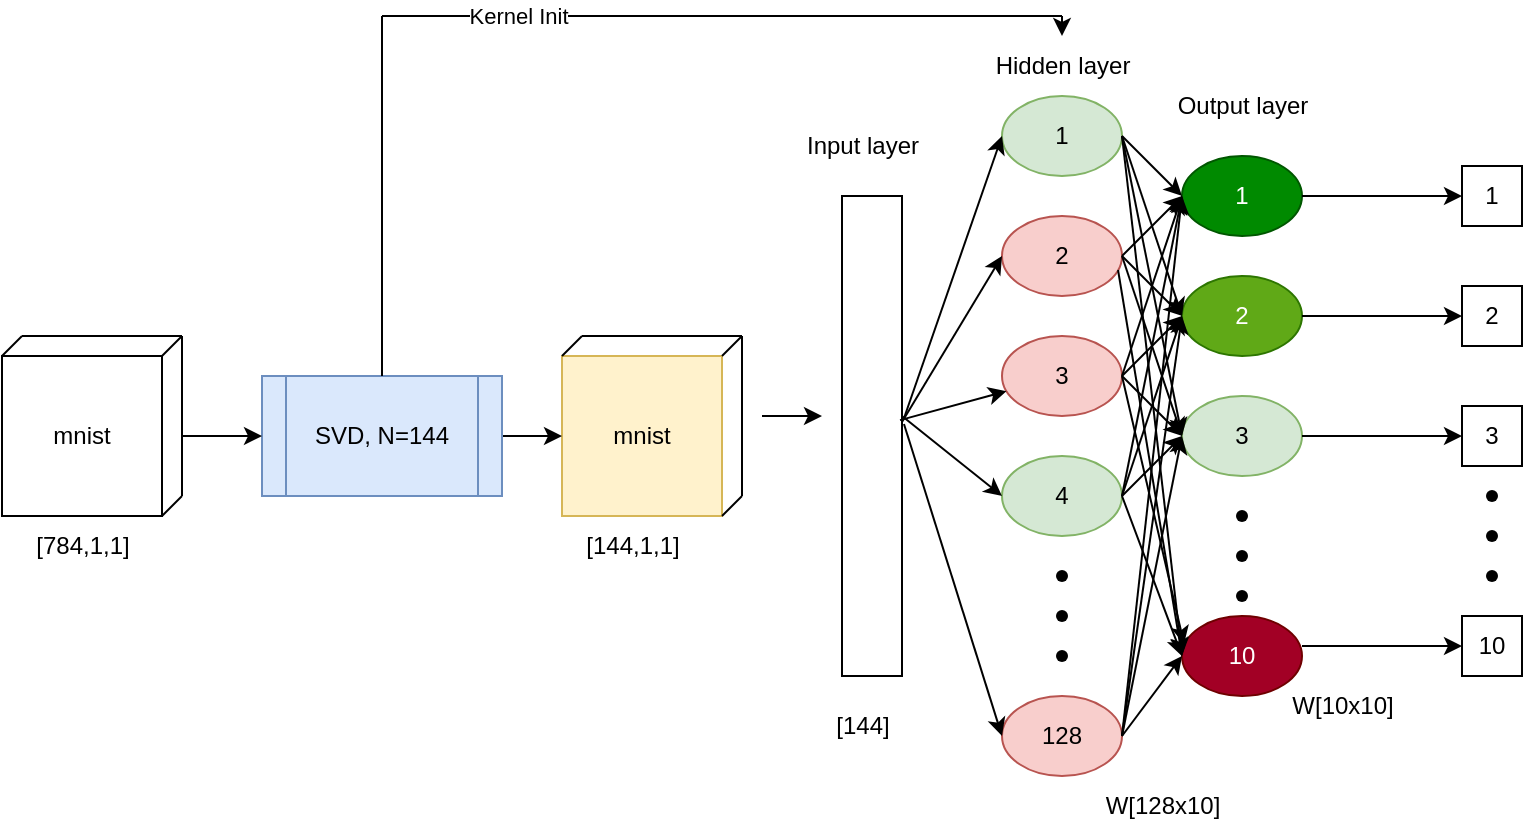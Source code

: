 <mxfile version="24.4.7" type="device">
  <diagram name="Page-1" id="iSjV-4ET6NXVJ4F67JbS">
    <mxGraphModel dx="1811" dy="695" grid="1" gridSize="10" guides="1" tooltips="1" connect="1" arrows="1" fold="1" page="1" pageScale="1" pageWidth="827" pageHeight="1169" math="0" shadow="0">
      <root>
        <mxCell id="0" />
        <mxCell id="1" parent="0" />
        <mxCell id="BaBJfTDBRtK9-iUZhB-d-2" value="mnist" style="whiteSpace=wrap;html=1;aspect=fixed;fillColor=#fff2cc;strokeColor=#d6b656;" parent="1" vertex="1">
          <mxGeometry x="180" y="330" width="80" height="80" as="geometry" />
        </mxCell>
        <mxCell id="BaBJfTDBRtK9-iUZhB-d-3" value="" style="endArrow=none;html=1;rounded=0;exitX=0;exitY=0;exitDx=0;exitDy=0;entryX=0;entryY=0;entryDx=0;entryDy=0;" parent="1" source="BaBJfTDBRtK9-iUZhB-d-2" edge="1">
          <mxGeometry width="50" height="50" relative="1" as="geometry">
            <mxPoint x="390" y="380" as="sourcePoint" />
            <mxPoint x="190" y="320" as="targetPoint" />
          </mxGeometry>
        </mxCell>
        <mxCell id="BaBJfTDBRtK9-iUZhB-d-4" value="" style="endArrow=none;html=1;rounded=0;exitX=1;exitY=0;exitDx=0;exitDy=0;entryX=1;entryY=0;entryDx=0;entryDy=0;" parent="1" source="BaBJfTDBRtK9-iUZhB-d-2" edge="1">
          <mxGeometry width="50" height="50" relative="1" as="geometry">
            <mxPoint x="390" y="380" as="sourcePoint" />
            <mxPoint x="270" y="320" as="targetPoint" />
          </mxGeometry>
        </mxCell>
        <mxCell id="BaBJfTDBRtK9-iUZhB-d-5" value="" style="endArrow=none;html=1;rounded=0;exitX=1;exitY=1;exitDx=0;exitDy=0;entryX=1;entryY=1;entryDx=0;entryDy=0;" parent="1" source="BaBJfTDBRtK9-iUZhB-d-2" edge="1">
          <mxGeometry width="50" height="50" relative="1" as="geometry">
            <mxPoint x="390" y="380" as="sourcePoint" />
            <mxPoint x="270" y="400" as="targetPoint" />
          </mxGeometry>
        </mxCell>
        <mxCell id="BaBJfTDBRtK9-iUZhB-d-6" value="" style="endArrow=none;html=1;rounded=0;" parent="1" edge="1">
          <mxGeometry width="50" height="50" relative="1" as="geometry">
            <mxPoint x="190" y="320" as="sourcePoint" />
            <mxPoint x="270" y="320" as="targetPoint" />
          </mxGeometry>
        </mxCell>
        <mxCell id="BaBJfTDBRtK9-iUZhB-d-7" value="" style="endArrow=none;html=1;rounded=0;" parent="1" edge="1">
          <mxGeometry width="50" height="50" relative="1" as="geometry">
            <mxPoint x="270" y="400" as="sourcePoint" />
            <mxPoint x="270" y="320" as="targetPoint" />
          </mxGeometry>
        </mxCell>
        <mxCell id="BaBJfTDBRtK9-iUZhB-d-8" value="" style="rounded=0;whiteSpace=wrap;html=1;" parent="1" vertex="1">
          <mxGeometry x="320" y="250" width="30" height="240" as="geometry" />
        </mxCell>
        <mxCell id="BaBJfTDBRtK9-iUZhB-d-9" value="" style="endArrow=classic;html=1;rounded=0;" parent="1" edge="1">
          <mxGeometry width="50" height="50" relative="1" as="geometry">
            <mxPoint x="280" y="360" as="sourcePoint" />
            <mxPoint x="310" y="360" as="targetPoint" />
          </mxGeometry>
        </mxCell>
        <mxCell id="BaBJfTDBRtK9-iUZhB-d-10" value="1" style="ellipse;whiteSpace=wrap;html=1;fillColor=#d5e8d4;strokeColor=#82b366;" parent="1" vertex="1">
          <mxGeometry x="400" y="200" width="60" height="40" as="geometry" />
        </mxCell>
        <mxCell id="BaBJfTDBRtK9-iUZhB-d-11" value="2" style="ellipse;whiteSpace=wrap;html=1;fillColor=#f8cecc;strokeColor=#b85450;" parent="1" vertex="1">
          <mxGeometry x="400" y="260" width="60" height="40" as="geometry" />
        </mxCell>
        <mxCell id="BaBJfTDBRtK9-iUZhB-d-12" value="3" style="ellipse;whiteSpace=wrap;html=1;fillColor=#f8cecc;strokeColor=#b85450;" parent="1" vertex="1">
          <mxGeometry x="400" y="320" width="60" height="40" as="geometry" />
        </mxCell>
        <mxCell id="BaBJfTDBRtK9-iUZhB-d-13" value="128" style="ellipse;whiteSpace=wrap;html=1;fillColor=#f8cecc;strokeColor=#b85450;" parent="1" vertex="1">
          <mxGeometry x="400" y="500" width="60" height="40" as="geometry" />
        </mxCell>
        <mxCell id="BaBJfTDBRtK9-iUZhB-d-15" value="" style="shape=waypoint;sketch=0;size=6;pointerEvents=1;points=[];fillColor=none;resizable=0;rotatable=0;perimeter=centerPerimeter;snapToPoint=1;" parent="1" vertex="1">
          <mxGeometry x="420" y="430" width="20" height="20" as="geometry" />
        </mxCell>
        <mxCell id="BaBJfTDBRtK9-iUZhB-d-16" value="" style="shape=waypoint;sketch=0;size=6;pointerEvents=1;points=[];fillColor=none;resizable=0;rotatable=0;perimeter=centerPerimeter;snapToPoint=1;" parent="1" vertex="1">
          <mxGeometry x="420" y="470" width="20" height="20" as="geometry" />
        </mxCell>
        <mxCell id="BaBJfTDBRtK9-iUZhB-d-17" value="" style="shape=waypoint;sketch=0;size=6;pointerEvents=1;points=[];fillColor=none;resizable=0;rotatable=0;perimeter=centerPerimeter;snapToPoint=1;" parent="1" vertex="1">
          <mxGeometry x="420" y="450" width="20" height="20" as="geometry" />
        </mxCell>
        <mxCell id="BaBJfTDBRtK9-iUZhB-d-18" value="" style="endArrow=classic;html=1;rounded=0;exitX=1.033;exitY=0.463;exitDx=0;exitDy=0;exitPerimeter=0;entryX=0;entryY=0.5;entryDx=0;entryDy=0;" parent="1" source="BaBJfTDBRtK9-iUZhB-d-8" target="BaBJfTDBRtK9-iUZhB-d-10" edge="1">
          <mxGeometry width="50" height="50" relative="1" as="geometry">
            <mxPoint x="390" y="380" as="sourcePoint" />
            <mxPoint x="440" y="330" as="targetPoint" />
          </mxGeometry>
        </mxCell>
        <mxCell id="BaBJfTDBRtK9-iUZhB-d-19" value="" style="endArrow=classic;html=1;rounded=0;exitX=1;exitY=0.471;exitDx=0;exitDy=0;exitPerimeter=0;entryX=0;entryY=0.5;entryDx=0;entryDy=0;" parent="1" source="BaBJfTDBRtK9-iUZhB-d-8" target="BaBJfTDBRtK9-iUZhB-d-11" edge="1">
          <mxGeometry width="50" height="50" relative="1" as="geometry">
            <mxPoint x="390" y="380" as="sourcePoint" />
            <mxPoint x="440" y="330" as="targetPoint" />
          </mxGeometry>
        </mxCell>
        <mxCell id="BaBJfTDBRtK9-iUZhB-d-20" value="" style="endArrow=classic;html=1;rounded=0;exitX=0.967;exitY=0.467;exitDx=0;exitDy=0;exitPerimeter=0;" parent="1" source="BaBJfTDBRtK9-iUZhB-d-8" target="BaBJfTDBRtK9-iUZhB-d-12" edge="1">
          <mxGeometry width="50" height="50" relative="1" as="geometry">
            <mxPoint x="390" y="380" as="sourcePoint" />
            <mxPoint x="440" y="330" as="targetPoint" />
          </mxGeometry>
        </mxCell>
        <mxCell id="BaBJfTDBRtK9-iUZhB-d-21" value="" style="endArrow=classic;html=1;rounded=0;exitX=1.033;exitY=0.475;exitDx=0;exitDy=0;exitPerimeter=0;entryX=0;entryY=0.5;entryDx=0;entryDy=0;" parent="1" source="BaBJfTDBRtK9-iUZhB-d-8" target="BaBJfTDBRtK9-iUZhB-d-13" edge="1">
          <mxGeometry width="50" height="50" relative="1" as="geometry">
            <mxPoint x="390" y="380" as="sourcePoint" />
            <mxPoint x="440" y="330" as="targetPoint" />
          </mxGeometry>
        </mxCell>
        <mxCell id="BaBJfTDBRtK9-iUZhB-d-22" value="1" style="ellipse;whiteSpace=wrap;html=1;fillColor=#008a00;strokeColor=#005700;fontColor=#ffffff;" parent="1" vertex="1">
          <mxGeometry x="490" y="230" width="60" height="40" as="geometry" />
        </mxCell>
        <mxCell id="BaBJfTDBRtK9-iUZhB-d-23" value="2" style="ellipse;whiteSpace=wrap;html=1;fillColor=#60a917;fontColor=#ffffff;strokeColor=#2D7600;" parent="1" vertex="1">
          <mxGeometry x="490" y="290" width="60" height="40" as="geometry" />
        </mxCell>
        <mxCell id="BaBJfTDBRtK9-iUZhB-d-24" value="3" style="ellipse;whiteSpace=wrap;html=1;fillColor=#d5e8d4;strokeColor=#82b366;" parent="1" vertex="1">
          <mxGeometry x="490" y="350" width="60" height="40" as="geometry" />
        </mxCell>
        <mxCell id="BaBJfTDBRtK9-iUZhB-d-25" value="10" style="ellipse;whiteSpace=wrap;html=1;fillColor=#a20025;fontColor=#ffffff;strokeColor=#6F0000;" parent="1" vertex="1">
          <mxGeometry x="490" y="460" width="60" height="40" as="geometry" />
        </mxCell>
        <mxCell id="BaBJfTDBRtK9-iUZhB-d-26" value="" style="shape=waypoint;sketch=0;size=6;pointerEvents=1;points=[];fillColor=none;resizable=0;rotatable=0;perimeter=centerPerimeter;snapToPoint=1;" parent="1" vertex="1">
          <mxGeometry x="510" y="420" width="20" height="20" as="geometry" />
        </mxCell>
        <mxCell id="BaBJfTDBRtK9-iUZhB-d-27" value="" style="shape=waypoint;sketch=0;size=6;pointerEvents=1;points=[];fillColor=none;resizable=0;rotatable=0;perimeter=centerPerimeter;snapToPoint=1;" parent="1" vertex="1">
          <mxGeometry x="510" y="440" width="20" height="20" as="geometry" />
        </mxCell>
        <mxCell id="BaBJfTDBRtK9-iUZhB-d-28" value="" style="shape=waypoint;sketch=0;size=6;pointerEvents=1;points=[];fillColor=none;resizable=0;rotatable=0;perimeter=centerPerimeter;snapToPoint=1;" parent="1" vertex="1">
          <mxGeometry x="510" y="400" width="20" height="20" as="geometry" />
        </mxCell>
        <mxCell id="BaBJfTDBRtK9-iUZhB-d-29" value="4" style="ellipse;whiteSpace=wrap;html=1;fillColor=#d5e8d4;strokeColor=#82b366;" parent="1" vertex="1">
          <mxGeometry x="400" y="380" width="60" height="40" as="geometry" />
        </mxCell>
        <mxCell id="BaBJfTDBRtK9-iUZhB-d-30" value="" style="endArrow=classic;html=1;rounded=0;entryX=0;entryY=0.5;entryDx=0;entryDy=0;" parent="1" target="BaBJfTDBRtK9-iUZhB-d-29" edge="1">
          <mxGeometry width="50" height="50" relative="1" as="geometry">
            <mxPoint x="350" y="360" as="sourcePoint" />
            <mxPoint x="440" y="330" as="targetPoint" />
          </mxGeometry>
        </mxCell>
        <mxCell id="BaBJfTDBRtK9-iUZhB-d-31" value="" style="endArrow=classic;html=1;rounded=0;exitX=1;exitY=0.5;exitDx=0;exitDy=0;entryX=0;entryY=0.5;entryDx=0;entryDy=0;" parent="1" source="BaBJfTDBRtK9-iUZhB-d-10" target="BaBJfTDBRtK9-iUZhB-d-22" edge="1">
          <mxGeometry width="50" height="50" relative="1" as="geometry">
            <mxPoint x="390" y="380" as="sourcePoint" />
            <mxPoint x="440" y="330" as="targetPoint" />
          </mxGeometry>
        </mxCell>
        <mxCell id="BaBJfTDBRtK9-iUZhB-d-32" value="" style="endArrow=classic;html=1;rounded=0;entryX=0;entryY=0.5;entryDx=0;entryDy=0;exitX=1;exitY=0.5;exitDx=0;exitDy=0;" parent="1" source="BaBJfTDBRtK9-iUZhB-d-10" target="BaBJfTDBRtK9-iUZhB-d-23" edge="1">
          <mxGeometry width="50" height="50" relative="1" as="geometry">
            <mxPoint x="390" y="380" as="sourcePoint" />
            <mxPoint x="440" y="330" as="targetPoint" />
          </mxGeometry>
        </mxCell>
        <mxCell id="BaBJfTDBRtK9-iUZhB-d-33" value="" style="endArrow=classic;html=1;rounded=0;exitX=1;exitY=0.5;exitDx=0;exitDy=0;entryX=0;entryY=0.5;entryDx=0;entryDy=0;" parent="1" source="BaBJfTDBRtK9-iUZhB-d-10" target="BaBJfTDBRtK9-iUZhB-d-24" edge="1">
          <mxGeometry width="50" height="50" relative="1" as="geometry">
            <mxPoint x="390" y="380" as="sourcePoint" />
            <mxPoint x="440" y="330" as="targetPoint" />
          </mxGeometry>
        </mxCell>
        <mxCell id="BaBJfTDBRtK9-iUZhB-d-34" value="" style="endArrow=classic;html=1;rounded=0;exitX=1;exitY=0.5;exitDx=0;exitDy=0;entryX=0;entryY=0.5;entryDx=0;entryDy=0;" parent="1" source="BaBJfTDBRtK9-iUZhB-d-10" target="BaBJfTDBRtK9-iUZhB-d-25" edge="1">
          <mxGeometry width="50" height="50" relative="1" as="geometry">
            <mxPoint x="390" y="380" as="sourcePoint" />
            <mxPoint x="440" y="330" as="targetPoint" />
          </mxGeometry>
        </mxCell>
        <mxCell id="BaBJfTDBRtK9-iUZhB-d-35" value="1" style="whiteSpace=wrap;html=1;aspect=fixed;" parent="1" vertex="1">
          <mxGeometry x="630" y="235" width="30" height="30" as="geometry" />
        </mxCell>
        <mxCell id="BaBJfTDBRtK9-iUZhB-d-36" value="" style="endArrow=classic;html=1;rounded=0;entryX=0;entryY=0.5;entryDx=0;entryDy=0;exitX=1;exitY=0.5;exitDx=0;exitDy=0;" parent="1" source="BaBJfTDBRtK9-iUZhB-d-22" target="BaBJfTDBRtK9-iUZhB-d-35" edge="1">
          <mxGeometry width="50" height="50" relative="1" as="geometry">
            <mxPoint x="390" y="380" as="sourcePoint" />
            <mxPoint x="440" y="330" as="targetPoint" />
          </mxGeometry>
        </mxCell>
        <mxCell id="BaBJfTDBRtK9-iUZhB-d-37" value="2" style="whiteSpace=wrap;html=1;aspect=fixed;" parent="1" vertex="1">
          <mxGeometry x="630" y="295" width="30" height="30" as="geometry" />
        </mxCell>
        <mxCell id="BaBJfTDBRtK9-iUZhB-d-38" value="" style="endArrow=classic;html=1;rounded=0;entryX=0;entryY=0.5;entryDx=0;entryDy=0;exitX=1;exitY=0.5;exitDx=0;exitDy=0;" parent="1" target="BaBJfTDBRtK9-iUZhB-d-37" edge="1">
          <mxGeometry width="50" height="50" relative="1" as="geometry">
            <mxPoint x="550" y="310" as="sourcePoint" />
            <mxPoint x="440" y="390" as="targetPoint" />
          </mxGeometry>
        </mxCell>
        <mxCell id="BaBJfTDBRtK9-iUZhB-d-39" value="3" style="whiteSpace=wrap;html=1;aspect=fixed;" parent="1" vertex="1">
          <mxGeometry x="630" y="355" width="30" height="30" as="geometry" />
        </mxCell>
        <mxCell id="BaBJfTDBRtK9-iUZhB-d-40" value="" style="endArrow=classic;html=1;rounded=0;entryX=0;entryY=0.5;entryDx=0;entryDy=0;exitX=1;exitY=0.5;exitDx=0;exitDy=0;" parent="1" target="BaBJfTDBRtK9-iUZhB-d-39" edge="1">
          <mxGeometry width="50" height="50" relative="1" as="geometry">
            <mxPoint x="550" y="370" as="sourcePoint" />
            <mxPoint x="440" y="450" as="targetPoint" />
          </mxGeometry>
        </mxCell>
        <mxCell id="BaBJfTDBRtK9-iUZhB-d-41" value="10" style="whiteSpace=wrap;html=1;aspect=fixed;" parent="1" vertex="1">
          <mxGeometry x="630" y="460" width="30" height="30" as="geometry" />
        </mxCell>
        <mxCell id="BaBJfTDBRtK9-iUZhB-d-42" value="" style="endArrow=classic;html=1;rounded=0;entryX=0;entryY=0.5;entryDx=0;entryDy=0;exitX=1;exitY=0.5;exitDx=0;exitDy=0;" parent="1" target="BaBJfTDBRtK9-iUZhB-d-41" edge="1">
          <mxGeometry width="50" height="50" relative="1" as="geometry">
            <mxPoint x="550" y="475" as="sourcePoint" />
            <mxPoint x="440" y="555" as="targetPoint" />
          </mxGeometry>
        </mxCell>
        <mxCell id="BaBJfTDBRtK9-iUZhB-d-43" value="Input layer" style="text;html=1;align=center;verticalAlign=middle;resizable=0;points=[];autosize=1;strokeColor=none;fillColor=none;" parent="1" vertex="1">
          <mxGeometry x="290" y="210" width="80" height="30" as="geometry" />
        </mxCell>
        <mxCell id="BaBJfTDBRtK9-iUZhB-d-44" value="Hidden layer" style="text;html=1;align=center;verticalAlign=middle;resizable=0;points=[];autosize=1;strokeColor=none;fillColor=none;" parent="1" vertex="1">
          <mxGeometry x="385" y="170" width="90" height="30" as="geometry" />
        </mxCell>
        <mxCell id="BaBJfTDBRtK9-iUZhB-d-45" value="" style="endArrow=classic;html=1;rounded=0;entryX=0;entryY=0.5;entryDx=0;entryDy=0;exitX=1;exitY=0.5;exitDx=0;exitDy=0;" parent="1" source="BaBJfTDBRtK9-iUZhB-d-11" target="BaBJfTDBRtK9-iUZhB-d-22" edge="1">
          <mxGeometry width="50" height="50" relative="1" as="geometry">
            <mxPoint x="390" y="380" as="sourcePoint" />
            <mxPoint x="440" y="330" as="targetPoint" />
          </mxGeometry>
        </mxCell>
        <mxCell id="BaBJfTDBRtK9-iUZhB-d-46" value="" style="endArrow=classic;html=1;rounded=0;entryX=0;entryY=0.5;entryDx=0;entryDy=0;exitX=1;exitY=0.5;exitDx=0;exitDy=0;" parent="1" source="BaBJfTDBRtK9-iUZhB-d-11" target="BaBJfTDBRtK9-iUZhB-d-23" edge="1">
          <mxGeometry width="50" height="50" relative="1" as="geometry">
            <mxPoint x="390" y="380" as="sourcePoint" />
            <mxPoint x="440" y="330" as="targetPoint" />
          </mxGeometry>
        </mxCell>
        <mxCell id="BaBJfTDBRtK9-iUZhB-d-47" value="" style="endArrow=classic;html=1;rounded=0;entryX=0;entryY=0.5;entryDx=0;entryDy=0;exitX=1;exitY=0.5;exitDx=0;exitDy=0;" parent="1" source="BaBJfTDBRtK9-iUZhB-d-11" target="BaBJfTDBRtK9-iUZhB-d-24" edge="1">
          <mxGeometry width="50" height="50" relative="1" as="geometry">
            <mxPoint x="390" y="380" as="sourcePoint" />
            <mxPoint x="440" y="330" as="targetPoint" />
          </mxGeometry>
        </mxCell>
        <mxCell id="BaBJfTDBRtK9-iUZhB-d-48" value="" style="endArrow=classic;html=1;rounded=0;exitX=0.967;exitY=0.675;exitDx=0;exitDy=0;exitPerimeter=0;" parent="1" source="BaBJfTDBRtK9-iUZhB-d-11" edge="1">
          <mxGeometry width="50" height="50" relative="1" as="geometry">
            <mxPoint x="390" y="380" as="sourcePoint" />
            <mxPoint x="490" y="480" as="targetPoint" />
          </mxGeometry>
        </mxCell>
        <mxCell id="BaBJfTDBRtK9-iUZhB-d-49" value="" style="endArrow=classic;html=1;rounded=0;entryX=0;entryY=0.5;entryDx=0;entryDy=0;exitX=1;exitY=0.5;exitDx=0;exitDy=0;" parent="1" source="BaBJfTDBRtK9-iUZhB-d-12" target="BaBJfTDBRtK9-iUZhB-d-23" edge="1">
          <mxGeometry width="50" height="50" relative="1" as="geometry">
            <mxPoint x="390" y="380" as="sourcePoint" />
            <mxPoint x="440" y="330" as="targetPoint" />
          </mxGeometry>
        </mxCell>
        <mxCell id="BaBJfTDBRtK9-iUZhB-d-50" value="" style="endArrow=classic;html=1;rounded=0;entryX=0;entryY=0.5;entryDx=0;entryDy=0;exitX=1;exitY=0.5;exitDx=0;exitDy=0;" parent="1" source="BaBJfTDBRtK9-iUZhB-d-12" target="BaBJfTDBRtK9-iUZhB-d-22" edge="1">
          <mxGeometry width="50" height="50" relative="1" as="geometry">
            <mxPoint x="390" y="380" as="sourcePoint" />
            <mxPoint x="440" y="330" as="targetPoint" />
          </mxGeometry>
        </mxCell>
        <mxCell id="BaBJfTDBRtK9-iUZhB-d-51" value="" style="endArrow=classic;html=1;rounded=0;entryX=0;entryY=0.5;entryDx=0;entryDy=0;exitX=1;exitY=0.5;exitDx=0;exitDy=0;" parent="1" source="BaBJfTDBRtK9-iUZhB-d-12" target="BaBJfTDBRtK9-iUZhB-d-24" edge="1">
          <mxGeometry width="50" height="50" relative="1" as="geometry">
            <mxPoint x="390" y="380" as="sourcePoint" />
            <mxPoint x="440" y="330" as="targetPoint" />
          </mxGeometry>
        </mxCell>
        <mxCell id="BaBJfTDBRtK9-iUZhB-d-52" value="" style="endArrow=classic;html=1;rounded=0;entryX=0;entryY=0.5;entryDx=0;entryDy=0;exitX=1;exitY=0.5;exitDx=0;exitDy=0;" parent="1" source="BaBJfTDBRtK9-iUZhB-d-29" target="BaBJfTDBRtK9-iUZhB-d-25" edge="1">
          <mxGeometry width="50" height="50" relative="1" as="geometry">
            <mxPoint x="390" y="380" as="sourcePoint" />
            <mxPoint x="440" y="330" as="targetPoint" />
          </mxGeometry>
        </mxCell>
        <mxCell id="BaBJfTDBRtK9-iUZhB-d-53" value="" style="endArrow=classic;html=1;rounded=0;entryX=0.017;entryY=0.35;entryDx=0;entryDy=0;entryPerimeter=0;exitX=1;exitY=0.5;exitDx=0;exitDy=0;" parent="1" source="BaBJfTDBRtK9-iUZhB-d-12" target="BaBJfTDBRtK9-iUZhB-d-25" edge="1">
          <mxGeometry width="50" height="50" relative="1" as="geometry">
            <mxPoint x="390" y="380" as="sourcePoint" />
            <mxPoint x="440" y="330" as="targetPoint" />
          </mxGeometry>
        </mxCell>
        <mxCell id="BaBJfTDBRtK9-iUZhB-d-54" value="" style="endArrow=classic;html=1;rounded=0;entryX=0;entryY=0.5;entryDx=0;entryDy=0;" parent="1" target="BaBJfTDBRtK9-iUZhB-d-24" edge="1">
          <mxGeometry width="50" height="50" relative="1" as="geometry">
            <mxPoint x="460" y="400" as="sourcePoint" />
            <mxPoint x="440" y="330" as="targetPoint" />
          </mxGeometry>
        </mxCell>
        <mxCell id="BaBJfTDBRtK9-iUZhB-d-55" value="" style="endArrow=classic;html=1;rounded=0;entryX=0;entryY=0.5;entryDx=0;entryDy=0;exitX=1;exitY=0.5;exitDx=0;exitDy=0;" parent="1" source="BaBJfTDBRtK9-iUZhB-d-29" target="BaBJfTDBRtK9-iUZhB-d-23" edge="1">
          <mxGeometry width="50" height="50" relative="1" as="geometry">
            <mxPoint x="390" y="380" as="sourcePoint" />
            <mxPoint x="440" y="330" as="targetPoint" />
          </mxGeometry>
        </mxCell>
        <mxCell id="BaBJfTDBRtK9-iUZhB-d-56" value="" style="endArrow=classic;html=1;rounded=0;entryX=0;entryY=0.5;entryDx=0;entryDy=0;" parent="1" target="BaBJfTDBRtK9-iUZhB-d-22" edge="1">
          <mxGeometry width="50" height="50" relative="1" as="geometry">
            <mxPoint x="460" y="400" as="sourcePoint" />
            <mxPoint x="440" y="330" as="targetPoint" />
          </mxGeometry>
        </mxCell>
        <mxCell id="BaBJfTDBRtK9-iUZhB-d-57" value="" style="endArrow=classic;html=1;rounded=0;entryX=0;entryY=0.5;entryDx=0;entryDy=0;exitX=1;exitY=0.5;exitDx=0;exitDy=0;" parent="1" source="BaBJfTDBRtK9-iUZhB-d-13" target="BaBJfTDBRtK9-iUZhB-d-22" edge="1">
          <mxGeometry width="50" height="50" relative="1" as="geometry">
            <mxPoint x="390" y="380" as="sourcePoint" />
            <mxPoint x="440" y="330" as="targetPoint" />
          </mxGeometry>
        </mxCell>
        <mxCell id="BaBJfTDBRtK9-iUZhB-d-58" value="" style="endArrow=classic;html=1;rounded=0;entryX=0;entryY=0.5;entryDx=0;entryDy=0;exitX=1;exitY=0.5;exitDx=0;exitDy=0;" parent="1" source="BaBJfTDBRtK9-iUZhB-d-13" target="BaBJfTDBRtK9-iUZhB-d-23" edge="1">
          <mxGeometry width="50" height="50" relative="1" as="geometry">
            <mxPoint x="390" y="380" as="sourcePoint" />
            <mxPoint x="440" y="330" as="targetPoint" />
          </mxGeometry>
        </mxCell>
        <mxCell id="BaBJfTDBRtK9-iUZhB-d-59" value="" style="endArrow=classic;html=1;rounded=0;entryX=0;entryY=0.5;entryDx=0;entryDy=0;" parent="1" target="BaBJfTDBRtK9-iUZhB-d-24" edge="1">
          <mxGeometry width="50" height="50" relative="1" as="geometry">
            <mxPoint x="460" y="520" as="sourcePoint" />
            <mxPoint x="440" y="330" as="targetPoint" />
          </mxGeometry>
        </mxCell>
        <mxCell id="BaBJfTDBRtK9-iUZhB-d-60" value="" style="endArrow=classic;html=1;rounded=0;entryX=0;entryY=0.5;entryDx=0;entryDy=0;exitX=1;exitY=0.5;exitDx=0;exitDy=0;" parent="1" source="BaBJfTDBRtK9-iUZhB-d-13" target="BaBJfTDBRtK9-iUZhB-d-25" edge="1">
          <mxGeometry width="50" height="50" relative="1" as="geometry">
            <mxPoint x="390" y="380" as="sourcePoint" />
            <mxPoint x="440" y="330" as="targetPoint" />
          </mxGeometry>
        </mxCell>
        <mxCell id="BaBJfTDBRtK9-iUZhB-d-61" value="W[128x10]" style="text;html=1;align=center;verticalAlign=middle;resizable=0;points=[];autosize=1;strokeColor=none;fillColor=none;" parent="1" vertex="1">
          <mxGeometry x="440" y="540" width="80" height="30" as="geometry" />
        </mxCell>
        <mxCell id="BaBJfTDBRtK9-iUZhB-d-62" value="W[10x10]" style="text;html=1;align=center;verticalAlign=middle;resizable=0;points=[];autosize=1;strokeColor=none;fillColor=none;" parent="1" vertex="1">
          <mxGeometry x="535" y="490" width="70" height="30" as="geometry" />
        </mxCell>
        <mxCell id="BaBJfTDBRtK9-iUZhB-d-63" value="[144,1,1]" style="text;html=1;align=center;verticalAlign=middle;resizable=0;points=[];autosize=1;strokeColor=none;fillColor=none;" parent="1" vertex="1">
          <mxGeometry x="180" y="410" width="70" height="30" as="geometry" />
        </mxCell>
        <mxCell id="BaBJfTDBRtK9-iUZhB-d-64" value="[144]" style="text;html=1;align=center;verticalAlign=middle;resizable=0;points=[];autosize=1;strokeColor=none;fillColor=none;" parent="1" vertex="1">
          <mxGeometry x="305" y="500" width="50" height="30" as="geometry" />
        </mxCell>
        <mxCell id="BaBJfTDBRtK9-iUZhB-d-65" value="" style="shape=waypoint;sketch=0;size=6;pointerEvents=1;points=[];fillColor=none;resizable=0;rotatable=0;perimeter=centerPerimeter;snapToPoint=1;" parent="1" vertex="1">
          <mxGeometry x="635" y="410" width="20" height="20" as="geometry" />
        </mxCell>
        <mxCell id="BaBJfTDBRtK9-iUZhB-d-66" value="" style="shape=waypoint;sketch=0;size=6;pointerEvents=1;points=[];fillColor=none;resizable=0;rotatable=0;perimeter=centerPerimeter;snapToPoint=1;" parent="1" vertex="1">
          <mxGeometry x="635" y="430" width="20" height="20" as="geometry" />
        </mxCell>
        <mxCell id="BaBJfTDBRtK9-iUZhB-d-67" value="" style="shape=waypoint;sketch=0;size=6;pointerEvents=1;points=[];fillColor=none;resizable=0;rotatable=0;perimeter=centerPerimeter;snapToPoint=1;" parent="1" vertex="1">
          <mxGeometry x="635" y="390" width="20" height="20" as="geometry" />
        </mxCell>
        <mxCell id="1gq5IZm1mJMEb_pbys2e-2" style="edgeStyle=orthogonalEdgeStyle;rounded=0;orthogonalLoop=1;jettySize=auto;html=1;entryX=0;entryY=0.5;entryDx=0;entryDy=0;" parent="1" source="1gq5IZm1mJMEb_pbys2e-1" target="BaBJfTDBRtK9-iUZhB-d-2" edge="1">
          <mxGeometry relative="1" as="geometry" />
        </mxCell>
        <mxCell id="1gq5IZm1mJMEb_pbys2e-1" value="SVD, N=144" style="shape=process;whiteSpace=wrap;html=1;backgroundOutline=1;fillColor=#dae8fc;strokeColor=#6c8ebf;" parent="1" vertex="1">
          <mxGeometry x="30" y="340" width="120" height="60" as="geometry" />
        </mxCell>
        <mxCell id="1gq5IZm1mJMEb_pbys2e-3" value="mnist" style="whiteSpace=wrap;html=1;aspect=fixed;" parent="1" vertex="1">
          <mxGeometry x="-100" y="330" width="80" height="80" as="geometry" />
        </mxCell>
        <mxCell id="1gq5IZm1mJMEb_pbys2e-4" value="" style="endArrow=none;html=1;rounded=0;exitX=0;exitY=0;exitDx=0;exitDy=0;entryX=0;entryY=0;entryDx=0;entryDy=0;" parent="1" source="1gq5IZm1mJMEb_pbys2e-3" edge="1">
          <mxGeometry width="50" height="50" relative="1" as="geometry">
            <mxPoint x="110" y="380" as="sourcePoint" />
            <mxPoint x="-90" y="320" as="targetPoint" />
          </mxGeometry>
        </mxCell>
        <mxCell id="1gq5IZm1mJMEb_pbys2e-5" value="" style="endArrow=none;html=1;rounded=0;exitX=1;exitY=0;exitDx=0;exitDy=0;entryX=1;entryY=0;entryDx=0;entryDy=0;" parent="1" source="1gq5IZm1mJMEb_pbys2e-3" edge="1">
          <mxGeometry width="50" height="50" relative="1" as="geometry">
            <mxPoint x="110" y="380" as="sourcePoint" />
            <mxPoint x="-10" y="320" as="targetPoint" />
          </mxGeometry>
        </mxCell>
        <mxCell id="1gq5IZm1mJMEb_pbys2e-6" value="" style="endArrow=none;html=1;rounded=0;exitX=1;exitY=1;exitDx=0;exitDy=0;entryX=1;entryY=1;entryDx=0;entryDy=0;" parent="1" source="1gq5IZm1mJMEb_pbys2e-3" edge="1">
          <mxGeometry width="50" height="50" relative="1" as="geometry">
            <mxPoint x="110" y="380" as="sourcePoint" />
            <mxPoint x="-10" y="400" as="targetPoint" />
          </mxGeometry>
        </mxCell>
        <mxCell id="1gq5IZm1mJMEb_pbys2e-7" value="" style="endArrow=none;html=1;rounded=0;" parent="1" edge="1">
          <mxGeometry width="50" height="50" relative="1" as="geometry">
            <mxPoint x="-90" y="320" as="sourcePoint" />
            <mxPoint x="-10" y="320" as="targetPoint" />
          </mxGeometry>
        </mxCell>
        <mxCell id="1gq5IZm1mJMEb_pbys2e-8" value="" style="endArrow=none;html=1;rounded=0;" parent="1" edge="1">
          <mxGeometry width="50" height="50" relative="1" as="geometry">
            <mxPoint x="-10" y="400" as="sourcePoint" />
            <mxPoint x="-10" y="320" as="targetPoint" />
          </mxGeometry>
        </mxCell>
        <mxCell id="1gq5IZm1mJMEb_pbys2e-9" value="" style="endArrow=classic;html=1;rounded=0;" parent="1" edge="1">
          <mxGeometry width="50" height="50" relative="1" as="geometry">
            <mxPoint x="-10" y="370" as="sourcePoint" />
            <mxPoint x="30" y="370" as="targetPoint" />
          </mxGeometry>
        </mxCell>
        <mxCell id="1gq5IZm1mJMEb_pbys2e-10" value="[784,1,1]" style="text;html=1;align=center;verticalAlign=middle;resizable=0;points=[];autosize=1;strokeColor=none;fillColor=none;" parent="1" vertex="1">
          <mxGeometry x="-95" y="410" width="70" height="30" as="geometry" />
        </mxCell>
        <mxCell id="1gq5IZm1mJMEb_pbys2e-12" value="Output layer" style="text;html=1;align=center;verticalAlign=middle;resizable=0;points=[];autosize=1;strokeColor=none;fillColor=none;" parent="1" vertex="1">
          <mxGeometry x="475" y="190" width="90" height="30" as="geometry" />
        </mxCell>
        <mxCell id="1gq5IZm1mJMEb_pbys2e-14" value="" style="endArrow=none;html=1;rounded=0;exitX=0.5;exitY=0;exitDx=0;exitDy=0;" parent="1" source="1gq5IZm1mJMEb_pbys2e-1" edge="1">
          <mxGeometry width="50" height="50" relative="1" as="geometry">
            <mxPoint x="270" y="390" as="sourcePoint" />
            <mxPoint x="90" y="160" as="targetPoint" />
          </mxGeometry>
        </mxCell>
        <mxCell id="1gq5IZm1mJMEb_pbys2e-15" value="" style="endArrow=none;html=1;rounded=0;" parent="1" edge="1">
          <mxGeometry width="50" height="50" relative="1" as="geometry">
            <mxPoint x="90" y="160" as="sourcePoint" />
            <mxPoint x="430" y="160" as="targetPoint" />
          </mxGeometry>
        </mxCell>
        <mxCell id="1gq5IZm1mJMEb_pbys2e-17" value="Kernel Init" style="edgeLabel;html=1;align=center;verticalAlign=middle;resizable=0;points=[];" parent="1gq5IZm1mJMEb_pbys2e-15" vertex="1" connectable="0">
          <mxGeometry x="-0.6" relative="1" as="geometry">
            <mxPoint as="offset" />
          </mxGeometry>
        </mxCell>
        <mxCell id="1gq5IZm1mJMEb_pbys2e-16" value="" style="endArrow=classic;html=1;rounded=0;entryX=0.5;entryY=0;entryDx=0;entryDy=0;entryPerimeter=0;" parent="1" target="BaBJfTDBRtK9-iUZhB-d-44" edge="1">
          <mxGeometry width="50" height="50" relative="1" as="geometry">
            <mxPoint x="430" y="160" as="sourcePoint" />
            <mxPoint x="320" y="340" as="targetPoint" />
          </mxGeometry>
        </mxCell>
      </root>
    </mxGraphModel>
  </diagram>
</mxfile>
